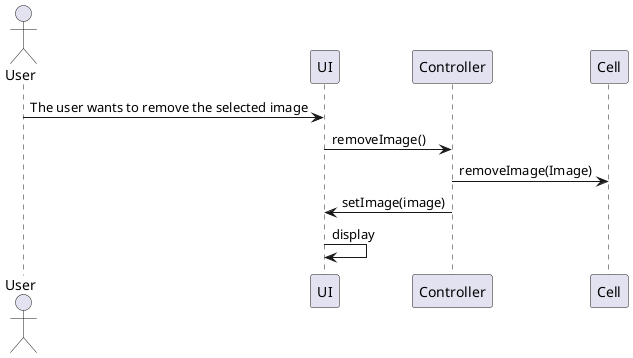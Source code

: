 @startuml
actor User
participant UI
participant Controller
participant Cell 

User->UI : The user wants to remove the selected image
UI->Controller : removeImage()
Controller->Cell : removeImage(Image)
Controller->UI : setImage(image)
UI->UI : display

@enduml
